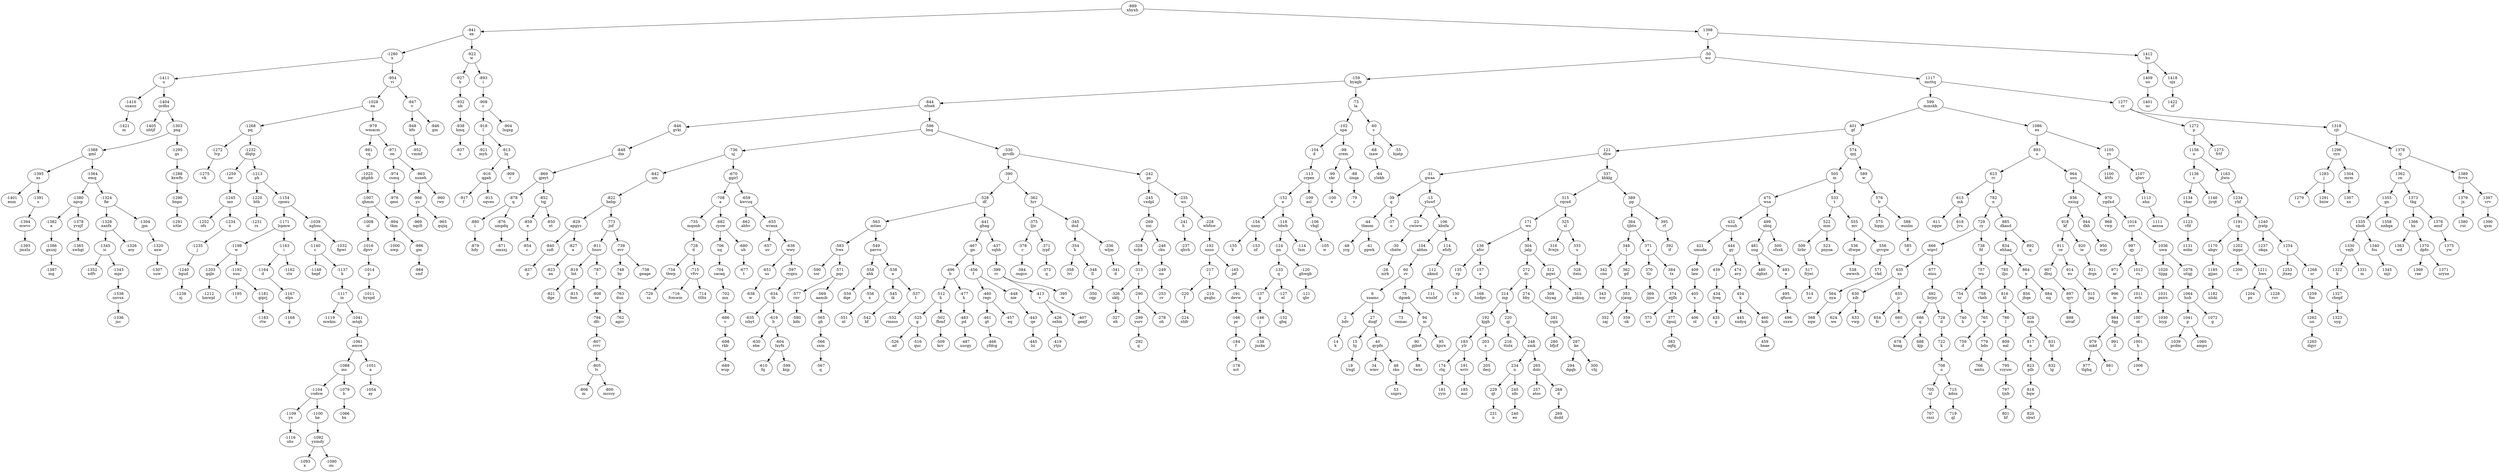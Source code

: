 digraph testAVL {
	N_1421[label="-1421\nm"]
	N_1416[label="-1416\nsxaun"]
	N_1416->N_1421
	N_1411[label="-1411\nu"]
	N_1411->N_1416
	N_1411->N_1404
	N_1405[label="-1405\nnhtjf"]
	N_1404[label="-1404\nordhs"]
	N_1404->N_1405
	N_1404->N_1303
	N_1401[label="-1401\nenm"]
	N_1395[label="-1395\nxs"]
	N_1395->N_1401
	N_1395->N_1391
	N_1394[label="-1394\nmwvc"]
	N_1394->N_1393
	N_1393[label="-1393\njmxlu"]
	N_1391[label="-1391\ns"]
	N_1391->N_1394
	N_1388[label="-1388\ngml"]
	N_1388->N_1395
	N_1388->N_1364
	N_1387[label="-1387\nmg"]
	N_1386[label="-1386\ngxuxj"]
	N_1386->N_1387
	N_1382[label="-1382\na"]
	N_1382->N_1386
	N_1380[label="-1380\nnpvp"]
	N_1380->N_1382
	N_1380->N_1378
	N_1378[label="-1378\nyvxjf"]
	N_1378->N_1365
	N_1365[label="-1365\nxwhgi"]
	N_1364[label="-1364\nemq"]
	N_1364->N_1380
	N_1364->N_1324
	N_1352[label="-1352\nxdfv"]
	N_1345[label="-1345\nic"]
	N_1345->N_1352
	N_1345->N_1343
	N_1343[label="-1343\nmpr"]
	N_1343->N_1338
	N_1338[label="-1338\nnnvsx"]
	N_1338->N_1336
	N_1336[label="-1336\njsc"]
	N_1328[label="-1328\nxanfx"]
	N_1328->N_1345
	N_1328->N_1326
	N_1326[label="-1326\nacy"]
	N_1324[label="-1324\nfie"]
	N_1324->N_1328
	N_1324->N_1304
	N_1320[label="-1320\naxw"]
	N_1320->N_1307
	N_1307[label="-1307\nsuw"]
	N_1304[label="-1304\njpn"]
	N_1304->N_1320
	N_1303[label="-1303\npxg"]
	N_1303->N_1388
	N_1303->N_1295
	N_1295[label="-1295\ngs"]
	N_1295->N_1288
	N_1291[label="-1291\nictle"]
	N_1290[label="-1290\nbnpo"]
	N_1290->N_1291
	N_1288[label="-1288\nkxwfn"]
	N_1288->N_1290
	N_1280[label="-1280\nx"]
	N_1280->N_1411
	N_1280->N_954
	N_1275[label="-1275\nvk"]
	N_1272[label="-1272\nlvp"]
	N_1272->N_1275
	N_1268[label="-1268\npq"]
	N_1268->N_1272
	N_1268->N_1232
	N_1259[label="-1259\nior"]
	N_1259->N_1245
	N_1252[label="-1252\nofs"]
	N_1245[label="-1245\nmo"]
	N_1245->N_1252
	N_1245->N_1234
	N_1240[label="-1240\nbgud"]
	N_1240->N_1238
	N_1238[label="-1238\nxj"]
	N_1235[label="-1235\nj"]
	N_1235->N_1240
	N_1234[label="-1234\nx"]
	N_1234->N_1235
	N_1232[label="-1232\ndlqtp"]
	N_1232->N_1259
	N_1232->N_1213
	N_1231[label="-1231\nrs"]
	N_1220[label="-1220\nbth"]
	N_1220->N_1231
	N_1213[label="-1213\nph"]
	N_1213->N_1220
	N_1213->N_1154
	N_1212[label="-1212\nhmwpl"]
	N_1203[label="-1203\ngqle"]
	N_1203->N_1212
	N_1198[label="-1198\nw"]
	N_1198->N_1203
	N_1198->N_1192
	N_1195[label="-1195\nt"]
	N_1192[label="-1192\nxuu"]
	N_1192->N_1195
	N_1192->N_1181
	N_1183[label="-1183\nrtw"]
	N_1181[label="-1181\ngiprj"]
	N_1181->N_1183
	N_1171[label="-1171\nlspmw"]
	N_1171->N_1198
	N_1171->N_1163
	N_1168[label="-1168\ng"]
	N_1167[label="-1167\nelps"]
	N_1167->N_1168
	N_1164[label="-1164\nd"]
	N_1164->N_1167
	N_1163[label="-1163\ni"]
	N_1163->N_1164
	N_1163->N_1162
	N_1162[label="-1162\nstx"]
	N_1154[label="-1154\ncpoxu"]
	N_1154->N_1171
	N_1154->N_1039
	N_1148[label="-1148\nhepf"]
	N_1140[label="-1140\nc"]
	N_1140->N_1148
	N_1140->N_1137
	N_1137[label="-1137\nk"]
	N_1137->N_1117
	N_1119[label="-1119\nmwkm"]
	N_1117[label="-1117\nin"]
	N_1117->N_1119
	N_1117->N_1041
	N_1116[label="-1116\nuhs"]
	N_1109[label="-1109\nys"]
	N_1109->N_1116
	N_1104[label="-1104\nvodsw"]
	N_1104->N_1109
	N_1104->N_1100
	N_1100[label="-1100\nhe"]
	N_1100->N_1092
	N_1093[label="-1093\nx"]
	N_1092[label="-1092\nyxmdy"]
	N_1092->N_1093
	N_1092->N_1090
	N_1090[label="-1090\nou"]
	N_1088[label="-1088\nms"]
	N_1088->N_1104
	N_1088->N_1079
	N_1079[label="-1079\nb"]
	N_1079->N_1066
	N_1066[label="-1066\nbx"]
	N_1061[label="-1061\nemve"]
	N_1061->N_1088
	N_1061->N_1051
	N_1054[label="-1054\nay"]
	N_1051[label="-1051\na"]
	N_1051->N_1054
	N_1041[label="-1041\nmtqh"]
	N_1041->N_1061
	N_1039[label="-1039\nxghou"]
	N_1039->N_1140
	N_1039->N_1032
	N_1032[label="-1032\nfipwi"]
	N_1028[label="-1028\nea"]
	N_1028->N_1268
	N_1028->N_979
	N_1025[label="-1025\nphpbb"]
	N_1025->N_1007
	N_1016[label="-1016\ndpvv"]
	N_1016->N_1014
	N_1014[label="-1014\np"]
	N_1014->N_1011
	N_1011[label="-1011\nhyxpd"]
	N_1008[label="-1008\nol"]
	N_1008->N_1016
	N_1007[label="-1007\nqhmm"]
	N_1007->N_1008
	N_1007->N_994
	N_1000[label="-1000\nnwp"]
	N_994[label="-994\ntkm"]
	N_994->N_1000
	N_994->N_986
	N_986[label="-986\ngm"]
	N_986->N_984
	N_984[label="-984\nsmf"]
	N_981[label="-981\ncq"]
	N_981->N_1025
	N_979[label="-979\nwmacm"]
	N_979->N_981
	N_979->N_971
	N_976[label="-976\nqeoi"]
	N_974[label="-974\ncsmq"]
	N_974->N_976
	N_971[label="-971\non"]
	N_971->N_974
	N_971->N_963
	N_969[label="-969\nnqclt"]
	N_966[label="-966\nys"]
	N_966->N_969
	N_966->N_965
	N_965[label="-965\nqujiq"]
	N_963[label="-963\nnuxeh"]
	N_963->N_966
	N_963->N_960
	N_960[label="-960\nrwy"]
	N_954[label="-954\nvi"]
	N_954->N_1028
	N_954->N_947
	N_952[label="-952\nvmmf"]
	N_948[label="-948\nkfo"]
	N_948->N_952
	N_947[label="-947\nv"]
	N_947->N_948
	N_947->N_946
	N_946[label="-946\ngm"]
	N_941[label="-941\nex"]
	N_941->N_1280
	N_941->N_922
	N_938[label="-938\nhmq"]
	N_938->N_937
	N_937[label="-937\nu"]
	N_932[label="-932\nub"]
	N_932->N_938
	N_927[label="-927\nh"]
	N_927->N_932
	N_922[label="-922\nw"]
	N_922->N_927
	N_922->N_893
	N_921[label="-921\nmyh"]
	N_918[label="-918\nl"]
	N_918->N_921
	N_918->N_913
	N_917[label="-917\nf"]
	N_916[label="-916\nqgah"]
	N_916->N_917
	N_916->N_915
	N_915[label="-915\nsqveo"]
	N_913[label="-913\nlq"]
	N_913->N_916
	N_913->N_909
	N_909[label="-909\nr"]
	N_908[label="-908\nc"]
	N_908->N_918
	N_908->N_904
	N_904[label="-904\nlxqxg"]
	N_893[label="-893\ni"]
	N_893->N_908
	N_889[label="-889\nxbyxh"]
	N_889->N_941
	N_889->N1398
	N_880[label="-880\ni"]
	N_880->N_879
	N_879[label="-879\nhdy"]
	N_878[label="-878\nq"]
	N_878->N_880
	N_878->N_876
	N_876[label="-876\numpdq"]
	N_876->N_871
	N_871[label="-871\nomxxj"]
	N_869[label="-869\ngjeyt"]
	N_869->N_878
	N_869->N_852
	N_859[label="-859\ne"]
	N_859->N_854
	N_854[label="-854\nc"]
	N_852[label="-852\ntqj"]
	N_852->N_859
	N_852->N_850
	N_850[label="-850\nxt"]
	N_848[label="-848\ndm"]
	N_848->N_869
	N_846[label="-846\ngvki"]
	N_846->N_848
	N_844[label="-844\nnfnek"]
	N_844->N_846
	N_844->N_596
	N_842[label="-842\num"]
	N_842->N_822
	N_840[label="-840\nsnfi"]
	N_840->N_837
	N_837[label="-837\np"]
	N_829[label="-829\napgys"]
	N_829->N_840
	N_829->N_827
	N_827[label="-827\na"]
	N_827->N_823
	N_823[label="-823\nax"]
	N_822[label="-822\nhebp"]
	N_822->N_829
	N_822->N_773
	N_821[label="-821\ndge"]
	N_819[label="-819\nlnt"]
	N_819->N_821
	N_819->N_815
	N_815[label="-815\nbon"]
	N_811[label="-811\nhnnv"]
	N_811->N_819
	N_811->N_787
	N_808[label="-808\nse"]
	N_808->N_794
	N_807[label="-807\nrrrv"]
	N_807->N_805
	N_806[label="-806\nm"]
	N_805[label="-805\nlv"]
	N_805->N_806
	N_805->N_800
	N_800[label="-800\nmcccy"]
	N_794[label="-794\ndfc"]
	N_794->N_807
	N_787[label="-787\nt"]
	N_787->N_808
	N_773[label="-773\njnf"]
	N_773->N_811
	N_773->N_739
	N_763[label="-763\ndun"]
	N_763->N_762
	N_762[label="-762\nagsv"]
	N_748[label="-748\nby"]
	N_748->N_763
	N_739[label="-739\nevr"]
	N_739->N_748
	N_739->N_738
	N_738[label="-738\ngeage"]
	N_736[label="-736\nuj"]
	N_736->N_842
	N_736->N_670
	N_735[label="-735\nmqonb"]
	N_735->N_728
	N_734[label="-734\ntbwp"]
	N_734->N_729
	N_729[label="-729\nss"]
	N_728[label="-728\nd"]
	N_728->N_734
	N_728->N_715
	N_716[label="-716\nfcmwm"]
	N_715[label="-715\nvfvv"]
	N_715->N_716
	N_715->N_714
	N_714[label="-714\nttltx"]
	N_708[label="-708\na"]
	N_708->N_735
	N_708->N_682
	N_706[label="-706\nxq"]
	N_706->N_704
	N_704[label="-704\nsacaq"]
	N_704->N_702
	N_702[label="-702\nmn"]
	N_702->N_686
	N_698[label="-698\nrkb"]
	N_698->N_689
	N_689[label="-689\nwup"]
	N_686[label="-686\nv"]
	N_686->N_698
	N_682[label="-682\ncyow"]
	N_682->N_706
	N_682->N_680
	N_680[label="-680\nuh"]
	N_680->N_677
	N_677[label="-677\nt"]
	N_670[label="-670\nggirl"]
	N_670->N_708
	N_670->N_659
	N_662[label="-662\nabhv"]
	N_659[label="-659\nkwvuq"]
	N_659->N_662
	N_659->N_655
	N_657[label="-657\nuv"]
	N_655[label="-655\nwranx"]
	N_655->N_657
	N_655->N_636
	N_651[label="-651\nus"]
	N_651->N_638
	N_638[label="-638\nw"]
	N_636[label="-636\nwwy"]
	N_636->N_651
	N_636->N_597
	N_635[label="-635\nisbyt"]
	N_634[label="-634\nth"]
	N_634->N_635
	N_634->N_619
	N_630[label="-630\nebe"]
	N_619[label="-619\nb"]
	N_619->N_630
	N_619->N_604
	N_610[label="-610\nfq"]
	N_604[label="-604\nlxyfx"]
	N_604->N_610
	N_604->N_599
	N_599[label="-599\nkxp"]
	N_597[label="-597\nryqxu"]
	N_597->N_634
	N_596[label="-596\nlmq"]
	N_596->N_736
	N_596->N_330
	N_590[label="-590\nsor"]
	N_583[label="-583\nlvex"]
	N_583->N_590
	N_583->N_571
	N_580[label="-580\nkdx"]
	N_577[label="-577\nrnv"]
	N_577->N_580
	N_571[label="-571\npqc"]
	N_571->N_577
	N_571->N_569
	N_569[label="-569\naamib"]
	N_569->N_565
	N_567[label="-567\nq"]
	N_566[label="-566\nsxm"]
	N_566->N_567
	N_565[label="-565\ngh"]
	N_565->N_566
	N_563[label="-563\nmties"]
	N_563->N_583
	N_563->N_549
	N_559[label="-559\ndqe"]
	N_558[label="-558\nahk"]
	N_558->N_559
	N_558->N_556
	N_556[label="-556\nx"]
	N_556->N_551
	N_551[label="-551\nel"]
	N_549[label="-549\npavvo"]
	N_549->N_558
	N_549->N_538
	N_545[label="-545\nik"]
	N_545->N_542
	N_542[label="-542\nhf"]
	N_538[label="-538\na"]
	N_538->N_545
	N_538->N_537
	N_537[label="-537\nt"]
	N_537->N_532
	N_532[label="-532\nrmnss"]
	N_528[label="-528\ndf"]
	N_528->N_563
	N_528->N_441
	N_526[label="-526\nad"]
	N_525[label="-525\ng"]
	N_525->N_526
	N_525->N_516
	N_516[label="-516\nquc"]
	N_512[label="-512\nh"]
	N_512->N_525
	N_512->N_502
	N_509[label="-509\nkcv"]
	N_502[label="-502\nfbmf"]
	N_502->N_509
	N_496[label="-496\nb"]
	N_496->N_512
	N_496->N_477
	N_487[label="-487\nuucgy"]
	N_483[label="-483\npd"]
	N_483->N_487
	N_477[label="-477\nh"]
	N_477->N_483
	N_467[label="-467\ngn"]
	N_467->N_496
	N_467->N_456
	N_466[label="-466\nyfdcg"]
	N_461[label="-461\ngt"]
	N_461->N_466
	N_460[label="-460\nregc"]
	N_460->N_461
	N_460->N_457
	N_457[label="-457\neq"]
	N_456[label="-456\nf"]
	N_456->N_460
	N_456->N_448
	N_448[label="-448\nnie"]
	N_448->N_443
	N_445[label="-445\nlsi"]
	N_443[label="-443\nqe"]
	N_443->N_445
	N_441[label="-441\nghag"]
	N_441->N_467
	N_441->N_437
	N_437[label="-437\nsqhh"]
	N_437->N_399
	N_426[label="-426\noxbix"]
	N_426->N_419
	N_419[label="-419\nytju"]
	N_413[label="-413\nv"]
	N_413->N_426
	N_413->N_407
	N_407[label="-407\ngeejf"]
	N_399[label="-399\nrc"]
	N_399->N_413
	N_399->N_395
	N_395[label="-395\nw"]
	N_390[label="-390\nj"]
	N_390->N_528
	N_390->N_362
	N_384[label="-384\nougco"]
	N_378[label="-378\nc"]
	N_378->N_384
	N_375[label="-375\nljic"]
	N_375->N_378
	N_375->N_371
	N_373[label="-373\nq"]
	N_371[label="-371\niypf"]
	N_371->N_373
	N_362[label="-362\nhrr"]
	N_362->N_375
	N_362->N_345
	N_358[label="-358\nlvi"]
	N_354[label="-354\nk"]
	N_354->N_358
	N_354->N_348
	N_350[label="-350\ncqp"]
	N_348[label="-348\nll"]
	N_348->N_350
	N_345[label="-345\ndsd"]
	N_345->N_354
	N_345->N_336
	N_341[label="-341\nd"]
	N_336[label="-336\nwljm"]
	N_336->N_341
	N_330[label="-330\ngyvdb"]
	N_330->N_390
	N_330->N_242
	N_328[label="-328\nxcbx"]
	N_328->N_315
	N_327[label="-327\neh"]
	N_326[label="-326\nuktj"]
	N_326->N_327
	N_315[label="-315\nr"]
	N_315->N_326
	N_315->N_290
	N_299[label="-299\nyorv"]
	N_299->N_292
	N_292[label="-292\nq"]
	N_290[label="-290\nl"]
	N_290->N_299
	N_290->N_278
	N_278[label="-278\noh"]
	N_269[label="-269\nxxi"]
	N_269->N_328
	N_269->N_246
	N_253[label="-253\ncv"]
	N_249[label="-249\nnn"]
	N_249->N_253
	N_246[label="-246\ncku"]
	N_246->N_249
	N_245[label="-245\nvxdpl"]
	N_245->N_269
	N_242[label="-242\nps"]
	N_242->N_245
	N_242->N_235
	N_241[label="-241\nh"]
	N_241->N_237
	N_237[label="-237\nqhvh"]
	N_235[label="-235\nws"]
	N_235->N_241
	N_235->N_228
	N_228[label="-228\nwbfnw"]
	N_228->N_192
	N_224[label="-224\nxhfr"]
	N_220[label="-220\nf"]
	N_220->N_224
	N_217[label="-217\nl"]
	N_217->N_220
	N_217->N_210
	N_210[label="-210\ngxqhc"]
	N_192[label="-192\nxnso"]
	N_192->N_217
	N_192->N_165
	N_191[label="-191\ndevw"]
	N_191->N_166
	N_184[label="-184\nf"]
	N_184->N_178
	N_178[label="-178\nxct"]
	N_166[label="-166\npr"]
	N_166->N_184
	N_165[label="-165\njef"]
	N_165->N_191
	N_159[label="-159\nbyagb"]
	N_159->N_844
	N_159->N_73
	N_155[label="-155\nk"]
	N_154[label="-154\nxnny"]
	N_154->N_155
	N_154->N_153
	N_153[label="-153\nnf"]
	N_152[label="-152\ne"]
	N_152->N_154
	N_152->N_118
	N_146[label="-146\nj"]
	N_146->N_138
	N_138[label="-138\njnskx"]
	N_137[label="-137\ng"]
	N_137->N_146
	N_133[label="-133\nq"]
	N_133->N_137
	N_133->N_127
	N_132[label="-132\ngbq"]
	N_127[label="-127\nel"]
	N_127->N_132
	N_124[label="-124\npn"]
	N_124->N_133
	N_124->N_120
	N_121[label="-121\nqbr"]
	N_120[label="-120\nghwgb"]
	N_120->N_121
	N_118[label="-118\ntdwb"]
	N_118->N_124
	N_118->N_114
	N_114[label="-114\nlxm"]
	N_113[label="-113\ncrpex"]
	N_113->N_152
	N_113->N_109
	N_109[label="-109\nasl"]
	N_109->N_106
	N_106[label="-106\nvbgl"]
	N_106->N_105
	N_105[label="-105\nw"]
	N_104[label="-104\nd"]
	N_104->N_113
	N_102[label="-102\nupa"]
	N_102->N_104
	N_102->N_98
	N_100[label="-100\ne"]
	N_99[label="-99\nxkr"]
	N_99->N_100
	N_98[label="-98\ncrem"]
	N_98->N_99
	N_98->N_88
	N_88[label="-88\niinqa"]
	N_88->N_79
	N_79[label="-79\nv"]
	N_73[label="-73\nla"]
	N_73->N_102
	N_73->N_60
	N_68[label="-68\nixaw"]
	N_68->N_64
	N_64[label="-64\nylekb"]
	N_60[label="-60\ns"]
	N_60->N_68
	N_60->N_55
	N_55[label="-55\nbjatp"]
	N_50[label="-50\nwo"]
	N_50->N_159
	N_50->N1117
	N_48[label="-48\nyrg"]
	N_44[label="-44\ntbeom"]
	N_44->N_48
	N_44->N_41
	N_41[label="-41\nppwk"]
	N_39[label="-39\nq"]
	N_39->N_44
	N_39->N_37
	N_37[label="-37\no"]
	N_31[label="-31\ngwaa"]
	N_31->N_39
	N_31->N_15
	N_30[label="-30\nchelw"]
	N_30->N_28
	N_28[label="-28\nnirk"]
	N_23[label="-23\ncwiww"]
	N_23->N_30
	N_15[label="-15\nyluwf"]
	N_15->N_23
	N_15->N106
	N_14[label="-14\nk"]
	N2[label="2\nbdv"]
	N2->N_14
	N6[label="6\nxeamc"]
	N6->N2
	N6->N27
	N15[label="15\nhj"]
	N15->N19
	N19[label="19\nlrxgl"]
	N27[label="27\nduqf"]
	N27->N15
	N27->N40
	N34[label="34\nwmv"]
	N40[label="40\nqvpfn"]
	N40->N34
	N40->N48
	N48[label="48\nsko"]
	N48->N53
	N53[label="53\nsnprs"]
	N60[label="60\ncv"]
	N60->N6
	N60->N75
	N73[label="73\nvemac"]
	N75[label="75\ndgoek"]
	N75->N73
	N75->N94
	N88[label="88\ntwut"]
	N90[label="90\npjbot"]
	N90->N88
	N94[label="94\nm"]
	N94->N90
	N94->N95
	N95[label="95\nkjsrx"]
	N104[label="104\nabhm"]
	N104->N60
	N106[label="106\nkbxfa"]
	N106->N104
	N106->N114
	N111[label="111\nwnsbf"]
	N112[label="112\nnkmd"]
	N112->N111
	N114[label="114\nefsfy"]
	N114->N112
	N121[label="121\ndhw"]
	N121->N_31
	N121->N337
	N130[label="130\na"]
	N135[label="135\nrp"]
	N135->N130
	N136[label="136\nafcc"]
	N136->N135
	N136->N157
	N157[label="157\na"]
	N157->N168
	N168[label="168\nhxdpv"]
	N171[label="171\nwo"]
	N171->N136
	N171->N304
	N174[label="174\nrlq"]
	N174->N181
	N181[label="181\nyyis"]
	N183[label="183\nylr"]
	N183->N174
	N183->N191
	N185[label="185\naur"]
	N191[label="191\nwriv"]
	N191->N185
	N192[label="192\nkjgh"]
	N192->N183
	N192->N203
	N203[label="203\ns"]
	N203->N205
	N205[label="205\ndecj"]
	N214[label="214\ninp"]
	N214->N192
	N214->N220
	N216[label="216\nttstx"]
	N220[label="220\nqi"]
	N220->N216
	N220->N248
	N229[label="229\nqt"]
	N229->N231
	N231[label="231\nn"]
	N234[label="234\nn"]
	N234->N229
	N234->N245
	N240[label="240\neo"]
	N245[label="245\nnfo"]
	N245->N240
	N248[label="248\nxmk"]
	N248->N234
	N248->N265
	N257[label="257\natos"]
	N265[label="265\ndolc"]
	N265->N257
	N265->N268
	N268[label="268\nd"]
	N268->N269
	N269[label="269\ndsdd"]
	N272[label="272\ndc"]
	N272->N214
	N272->N274
	N274[label="274\nbby"]
	N274->N281
	N280[label="280\nbfjcf"]
	N281[label="281\nyqix"]
	N281->N280
	N281->N297
	N294[label="294\ndgqb"]
	N297[label="297\nke"]
	N297->N294
	N297->N300
	N300[label="300\nvhj"]
	N304[label="304\njalg"]
	N304->N272
	N304->N312
	N308[label="308\nshyag"]
	N312[label="312\npqwi"]
	N312->N308
	N312->N313
	N313[label="313\npoknq"]
	N315[label="315\nrqcxd"]
	N315->N171
	N315->N325
	N316[label="316\nfvwjx"]
	N325[label="325\nsl"]
	N325->N316
	N325->N333
	N328[label="328\niteiu"]
	N333[label="333\nu"]
	N333->N328
	N337[label="337\nkbklg"]
	N337->N315
	N337->N389
	N342[label="342\ncno"]
	N342->N343
	N343[label="343\nxoy"]
	N348[label="348\nl"]
	N348->N342
	N348->N362
	N352[label="352\nsaj"]
	N353[label="353\nyjaug"]
	N353->N352
	N353->N359
	N359[label="359\nok"]
	N362[label="362\ngd"]
	N362->N353
	N364[label="364\ntjhto"]
	N364->N348
	N364->N371
	N369[label="369\njijos"]
	N370[label="370\ntlc"]
	N370->N369
	N371[label="371\na"]
	N371->N370
	N371->N384
	N373[label="373\nuv"]
	N374[label="374\nejjfx"]
	N374->N373
	N374->N377
	N377[label="377\nbpuij"]
	N377->N383
	N383[label="383\noqfq"]
	N384[label="384\ntx"]
	N384->N374
	N389[label="389\npp"]
	N389->N364
	N389->N395
	N392[label="392\nif"]
	N395[label="395\nrf"]
	N395->N392
	N401[label="401\ngf"]
	N401->N121
	N401->N574
	N405[label="405\nx"]
	N405->N406
	N406[label="406\nol"]
	N409[label="409\nlaw"]
	N409->N405
	N421[label="421\numuda"]
	N421->N409
	N432[label="432\nvsuuh"]
	N432->N421
	N432->N444
	N434[label="434\nlyeq"]
	N434->N435
	N435[label="435\ng"]
	N439[label="439\nj"]
	N439->N434
	N444[label="444\ngy"]
	N444->N439
	N444->N474
	N445[label="445\nxxdyq"]
	N454[label="454\nk"]
	N454->N445
	N454->N460
	N459[label="459\nheae"]
	N460[label="460\nkob"]
	N460->N459
	N474[label="474\navy"]
	N474->N454
	N475[label="475\nwsa"]
	N475->N432
	N475->N499
	N480[label="480\ndghxt"]
	N481[label="481\noug"]
	N481->N480
	N481->N493
	N493[label="493\ne"]
	N493->N495
	N495[label="495\nqfuco"]
	N495->N496
	N496[label="496\nsxxw"]
	N499[label="499\nubiq"]
	N499->N481
	N499->N500
	N500[label="500\nsfsxk"]
	N505[label="505\nm"]
	N505->N475
	N505->N533
	N509[label="509\nlirbr"]
	N509->N517
	N514[label="514\nxv"]
	N517[label="517\nfrjwi"]
	N517->N514
	N522[label="522\nmm"]
	N522->N509
	N522->N523
	N523[label="523\npnyoa"]
	N533[label="533\nt"]
	N533->N522
	N533->N555
	N536[label="536\ndtwpe"]
	N536->N538
	N538[label="538\nowwch"]
	N555[label="555\nmv"]
	N555->N536
	N555->N556
	N556[label="556\ngvvgw"]
	N556->N571
	N564[label="564\nnya"]
	N564->N568
	N568[label="568\nxqw"]
	N571[label="571\nvkd"]
	N571->N564
	N574[label="574\nqoj"]
	N574->N505
	N574->N589
	N575[label="575\nhqqu"]
	N576[label="576\nb"]
	N576->N575
	N576->N588
	N585[label="585\nd"]
	N588[label="588\neunlm"]
	N588->N585
	N589[label="589\nw"]
	N589->N576
	N599[label="599\nmmskh"]
	N599->N401
	N599->N1086
	N611[label="611\nsqqw"]
	N613[label="613\nmk"]
	N613->N611
	N613->N618
	N618[label="618\njvu"]
	N623[label="623\nrc"]
	N623->N613
	N623->N782
	N624[label="624\nwe"]
	N630[label="630\nxib"]
	N630->N624
	N630->N633
	N633[label="633\nvwp"]
	N635[label="635\nxn"]
	N635->N630
	N635->N655
	N654[label="654\nfc"]
	N655[label="655\njc"]
	N655->N654
	N655->N660
	N660[label="660\nc"]
	N666[label="666\nwipvl"]
	N666->N635
	N666->N677
	N677[label="677\neiuu"]
	N677->N692
	N678[label="678\nkoag"]
	N686[label="686\nq"]
	N686->N678
	N686->N688
	N688[label="688\nkjp"]
	N692[label="692\nbrjxy"]
	N692->N686
	N692->N728
	N705[label="705\nnl"]
	N705->N707
	N707[label="707\ncxsi"]
	N708[label="708\no"]
	N708->N705
	N708->N715
	N715[label="715\nkdnx"]
	N715->N719
	N719[label="719\nql"]
	N722[label="722\nk"]
	N722->N708
	N728[label="728\nd"]
	N728->N722
	N729[label="729\ncy"]
	N729->N666
	N729->N738
	N738[label="738\nfd"]
	N738->N757
	N740[label="740\nh"]
	N754[label="754\nxr"]
	N754->N740
	N757[label="757\nwu"]
	N757->N754
	N757->N758
	N758[label="758\nvkeh"]
	N758->N765
	N759[label="759\nd"]
	N765[label="765\nw"]
	N765->N759
	N765->N779
	N766[label="766\nemtu"]
	N779[label="779\nbdo"]
	N779->N766
	N782[label="782\nn"]
	N782->N729
	N782->N885
	N785[label="785\niljo"]
	N785->N816
	N786[label="786\nl"]
	N786->N809
	N795[label="795\nvcyuw"]
	N795->N797
	N797[label="797\ntjxb"]
	N797->N801
	N801[label="801\nhf"]
	N809[label="809\neal"]
	N809->N795
	N816[label="816\nkl"]
	N816->N786
	N816->N828
	N817[label="817\nn"]
	N817->N823
	N818[label="818\nbqw"]
	N818->N820
	N820[label="820\nsbwl"]
	N823[label="823\nplb"]
	N823->N818
	N828[label="828\nixm"]
	N828->N817
	N828->N831
	N831[label="831\nbt"]
	N831->N832
	N832[label="832\nlg"]
	N834[label="834\nehhaq"]
	N834->N785
	N834->N864
	N856[label="856\njhqe"]
	N864[label="864\nn"]
	N864->N856
	N864->N884
	N884[label="884\nnq"]
	N885[label="885\ndkasd"]
	N885->N834
	N885->N892
	N892[label="892\nq"]
	N893[label="893\nu"]
	N893->N623
	N893->N964
	N897[label="897\nqyv"]
	N897->N898
	N898[label="898\nuivaf"]
	N907[label="907\ndbsj"]
	N907->N897
	N911[label="911\nce"]
	N911->N907
	N911->N914
	N914[label="914\neu"]
	N914->N915
	N915[label="915\njaq"]
	N918[label="918\nkf"]
	N918->N911
	N918->N920
	N920[label="920\nie"]
	N920->N921
	N921[label="921\ndrgx"]
	N936[label="936\nnxixg"]
	N936->N918
	N936->N944
	N944[label="944\ndkh"]
	N944->N950
	N950[label="950\nncjr"]
	N964[label="964\nusn"]
	N964->N936
	N964->N970
	N968[label="968\nvwp"]
	N970[label="970\nygdxd"]
	N970->N968
	N970->N1014
	N971[label="971\nar"]
	N971->N996
	N977[label="977\ntlghq"]
	N979[label="979\nmkd"]
	N979->N977
	N979->N981
	N981[label="981\ni"]
	N984[label="984\nfqg"]
	N984->N979
	N984->N991
	N991[label="991\nil"]
	N996[label="996\nm"]
	N996->N984
	N997[label="997\nqy"]
	N997->N971
	N997->N1012
	N1001[label="1001\nh"]
	N1001->N1006
	N1006[label="1006\ne"]
	N1007[label="1007\not"]
	N1007->N1001
	N1011[label="1011\nevh"]
	N1011->N1007
	N1012[label="1012\nru"]
	N1012->N1011
	N1014[label="1014\nsvv"]
	N1014->N997
	N1014->N1036
	N1020[label="1020\ntijgg"]
	N1020->N1031
	N1030[label="1030\nlcyp"]
	N1031[label="1031\npxirs"]
	N1031->N1030
	N1036[label="1036\nuwa"]
	N1036->N1020
	N1036->N1078
	N1039[label="1039\npcdm"]
	N1041[label="1041\np"]
	N1041->N1039
	N1041->N1060
	N1060[label="1060\nampu"]
	N1064[label="1064\nhuh"]
	N1064->N1041
	N1064->N1072
	N1072[label="1072\ng"]
	N1078[label="1078\nutigj"]
	N1078->N1064
	N1086[label="1086\nex"]
	N1086->N893
	N1086->N1105
	N1100[label="1100\nkhfu"]
	N1105[label="1105\nys"]
	N1105->N1100
	N1105->N1107
	N1107[label="1107\nqlwv"]
	N1107->N1113
	N1111[label="1111\naexsa"]
	N1113[label="1113\nehn"]
	N1113->N1111
	N1117[label="1117\nmcttq"]
	N1117->N599
	N1117->N1277
	N1123[label="1123\nvfd"]
	N1123->N1131
	N1131[label="1131\neolm"]
	N1134[label="1134\nybar"]
	N1134->N1123
	N1136[label="1136\nc"]
	N1136->N1134
	N1136->N1146
	N1146[label="1146\njirqt"]
	N1156[label="1156\no"]
	N1156->N1136
	N1156->N1163
	N1163[label="1163\njlwis"]
	N1163->N1234
	N1170[label="1170\nabgv"]
	N1170->N1185
	N1182[label="1182\nnlski"]
	N1185[label="1185\ngjjao"]
	N1185->N1182
	N1191[label="1191\ncg"]
	N1191->N1170
	N1191->N1202
	N1200[label="1200\nc"]
	N1202[label="1202\nixppc"]
	N1202->N1200
	N1202->N1211
	N1204[label="1204\npx"]
	N1211[label="1211\nhws"]
	N1211->N1204
	N1211->N1228
	N1228[label="1228\nruv"]
	N1234[label="1234\nyhf"]
	N1234->N1191
	N1234->N1240
	N1237[label="1237\nokqa"]
	N1240[label="1240\njyatp"]
	N1240->N1237
	N1240->N1254
	N1253[label="1253\njtxey"]
	N1254[label="1254\ni"]
	N1254->N1253
	N1254->N1268
	N1259[label="1259\nfoo"]
	N1259->N1262
	N1262[label="1262\nun"]
	N1262->N1265
	N1265[label="1265\ndqyr"]
	N1268[label="1268\nsr"]
	N1268->N1259
	N1272[label="1272\np"]
	N1272->N1156
	N1272->N1273
	N1273[label="1273\nfrtf"]
	N1277[label="1277\ncr"]
	N1277->N1272
	N1277->N1318
	N1279[label="1279\nc"]
	N1283[label="1283\nj"]
	N1283->N1279
	N1283->N1291
	N1291[label="1291\nbxiw"]
	N1296[label="1296\ncyn"]
	N1296->N1283
	N1296->N1304
	N1304[label="1304\nmrm"]
	N1304->N1307
	N1307[label="1307\nxn"]
	N1318[label="1318\ncjt"]
	N1318->N1296
	N1318->N1378
	N1322[label="1322\nk"]
	N1322->N1327
	N1323[label="1323\nsyg"]
	N1327[label="1327\ncbopf"]
	N1327->N1323
	N1330[label="1330\nvejh"]
	N1330->N1322
	N1330->N1331
	N1331[label="1331\nm"]
	N1335[label="1335\nxboh"]
	N1335->N1330
	N1335->N1340
	N1340[label="1340\nfos"]
	N1340->N1345
	N1345[label="1345\nmjr"]
	N1355[label="1355\ngn"]
	N1355->N1335
	N1355->N1358
	N1358[label="1358\nnnbga"]
	N1362[label="1362\ncn"]
	N1362->N1355
	N1362->N1373
	N1363[label="1363\nwd"]
	N1366[label="1366\nhx"]
	N1366->N1363
	N1366->N1370
	N1369[label="1369\nrae"]
	N1370[label="1370\ndpfo"]
	N1370->N1369
	N1370->N1371
	N1371[label="1371\nuryxe"]
	N1373[label="1373\ntkg"]
	N1373->N1366
	N1373->N1376
	N1375[label="1375\nyw"]
	N1376[label="1376\nanuf"]
	N1376->N1375
	N1378[label="1378\ncj"]
	N1378->N1362
	N1378->N1389
	N1379[label="1379\njx"]
	N1379->N1380
	N1380[label="1380\nrui"]
	N1389[label="1389\nfrrvx"]
	N1389->N1379
	N1389->N1397
	N1390[label="1390\nqxm"]
	N1397[label="1397\nvrv"]
	N1397->N1390
	N1398[label="1398\nr"]
	N1398->N_50
	N1398->N1412
	N1401[label="1401\nuc"]
	N1409[label="1409\nuo"]
	N1409->N1401
	N1412[label="1412\nhu"]
	N1412->N1409
	N1412->N1418
	N1418[label="1418\nojx"]
	N1418->N1422
	N1422[label="1422\nsf"]
}
